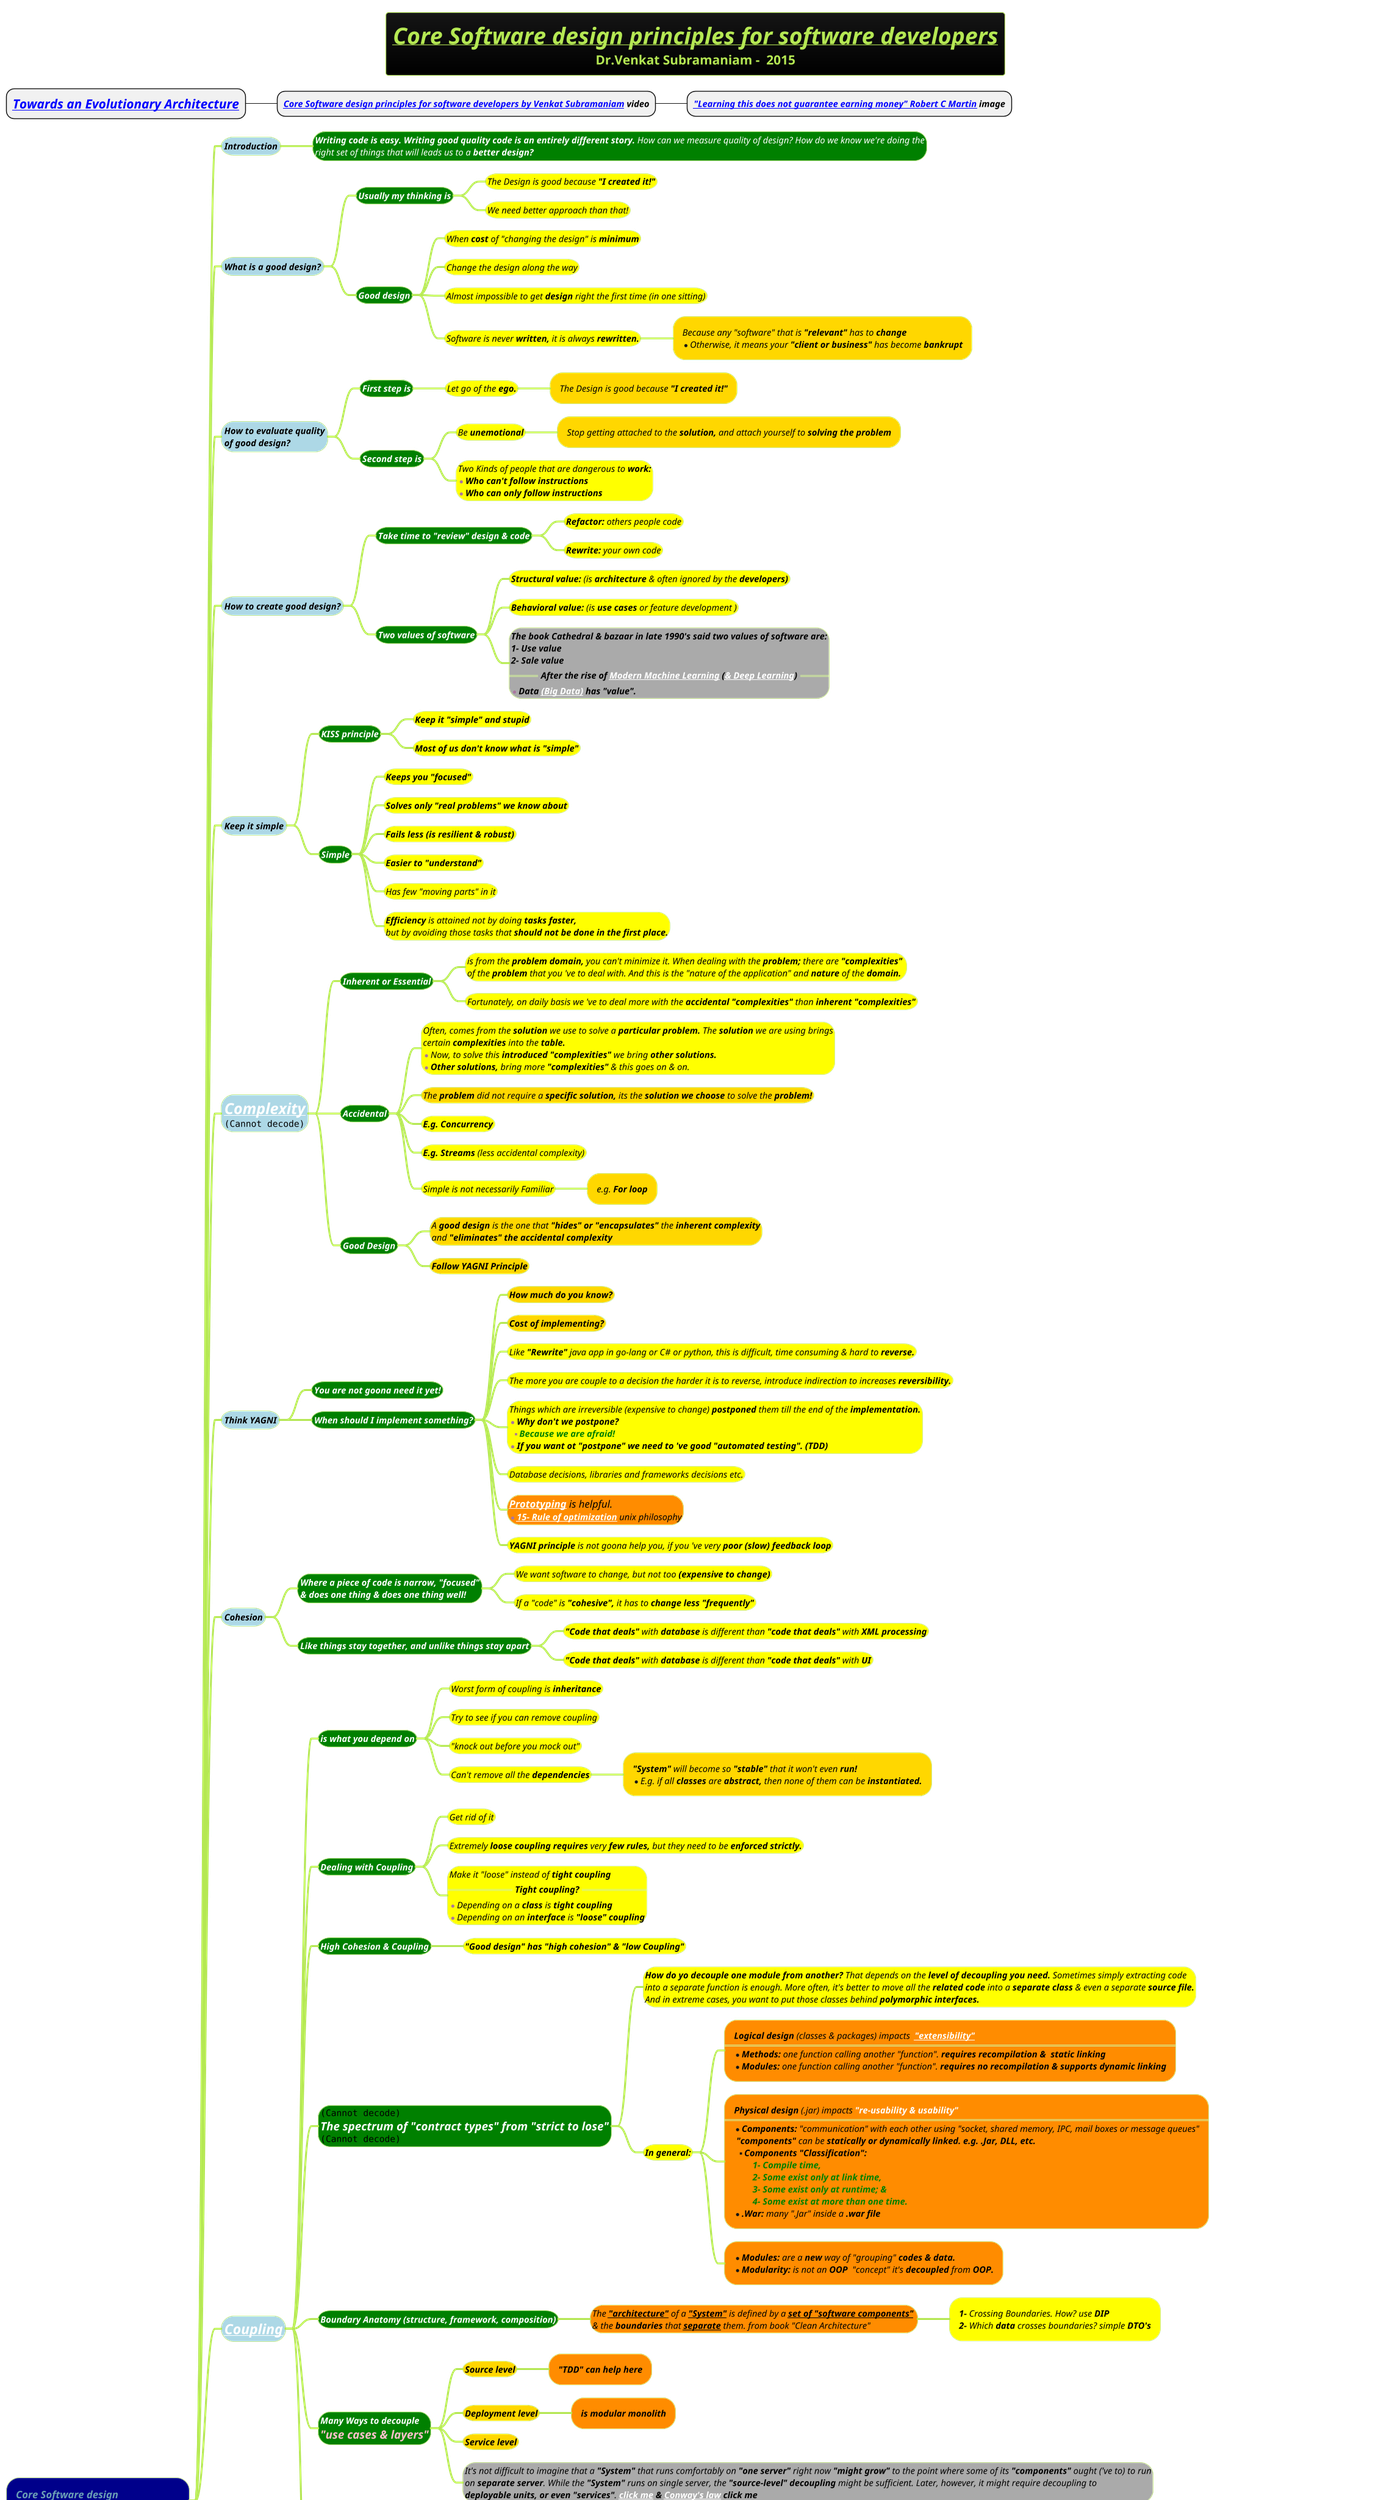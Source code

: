 @startmindmap
title =<i><b><u>Core Software design principles for software developers\nDr.Venkat Subramaniam -  2015
* ==<i><b>[[docs/3-programming-languages/Venkat-Subramaniam/Towards-an-Evolutionary-Architecture.puml Towards an Evolutionary Architecture]]
** <i><b>[[https://www.youtube.com/watch?v=llGgO74uXMI&ab_channel=Devoxx Core Software design principles for software developers by Venkat Subramaniam]] video
*** <i><b>[[docs/3-programming-languages/Venkat-Subramaniam/images/img_59.png "Learning this does not guarantee earning money" Robert C Martin]] image
!theme hacker

*[#darkblue] <i>Core Software design \n<i>principles for software developers
**[#lightblue] <i><color #black><size:14>Introduction
***[#green]:<i><color #white><size:14>**Writing code is easy. Writing good quality code is an entirely different story.** How can we measure quality of design? How do we know we're doing the
<i><color #white><size:14>right set of things that will leads us to a <b>better design?;

**[#lightblue] <i><color #black><size:14>What is a good design?
***[#green] <i><color #white><size:14><b>Usually my thinking is
****[#yellow] <i><color #black><size:14>The Design is good because <b>"I created it!"
****[#yellow] <i><color #black><size:14>We need better approach than that!
***[#green] <i><color #white><size:14><b>Good design
****[#yellow] <i><color #black><size:14>When **cost** of "changing the design" is <b>minimum
****[#yellow] <i><color #black><size:14>Change the design along the way
****[#yellow] <i><color #black><size:14>Almost impossible to get **design** right the first time (in one sitting)
****[#yellow] <i><color #black><size:14>Software is never **written,** it is always <b>rewritten.
*****[#gold] <i><color #black><size:14>Because any "software" that is **"relevant"** has to <b>change\n*<i><color #black><size:14>Otherwise, it means your **"client or business"** has become <b>bankrupt
**[#lightblue] <i><color #black><size:14>How to evaluate quality\n<i><color #black><size:14>of good design?
***[#green] <i><color #white><size:14><b>First step is
****[#yellow] <i><color #black><size:14>Let go of the <b>ego.
*****[#gold] <i><color #black><size:14>The Design is good because <b>"I created it!"
***[#green] <i><color #white><size:14><b>Second step is
****[#yellow] <i><color #black><size:14>Be <b>unemotional
*****[#gold] <i><color #black><size:14>Stop getting attached to the **solution,** and attach yourself to <b>solving the problem
****[#yellow] <i><color #black><size:14>Two Kinds of people that are dangerous to <b>work:\n*<b><i><color #black><size:14>Who can't follow instructions \n*<b><i><color #black><size:14>Who can only follow instructions
**[#lightblue] <i><color #black><size:14>How to create good design?
***[#green] <i><color #white><size:14><b>Take time to "review" design & code
****[#yellow] <i><color #black><size:14><b>Refactor:</b> others people code
****[#yellow] <i><color #black><size:14><b>Rewrite:</b> your own code
***[#green] <i><color #white><size:14><b>Two values of software
****[#yellow] <i><color #black><size:14><b>Structural value: </b>(is **architecture** & often ignored by the <b>developers)
****[#yellow] <i><color #black><size:14><b>Behavioral value: </b>(is **use cases** or feature development )
****[#a]:<i><color #black><size:14><b>The book Cathedral & bazaar in late 1990's said two values of software are:
<i><color #black><size:14><b>1- Use value
<i><color #black><size:14><b>2- Sale value
==<i><color #black><size:14><b>After the rise of [[docs/AI-ML-DL-Data-Science-and-BigData/machine-learning-ML/Modern-Machine-Learning.puml Modern Machine Learning]] ([[docs/AI-ML-DL-Data-Science-and-BigData/machine-learning-ML/3-deep-learning-DL/Deep-Learning.puml & Deep Learning]])==
*<i><color #black><size:14><b>Data [[docs/AI-ML-DL-Data-Science-and-BigData/big-data/big-data.puml (Big Data)]] has "value".;
**[#lightblue] <i><color #black><size:14>Keep it simple
***[#green] <i><color #white><size:14><b>KISS principle
****[#yellow] <i><color #black><size:14><b>Keep it "simple" and stupid
****[#yellow] <i><color #black><size:14><b>Most of us don't know what is <b>"simple"
***[#green] <i><color #white><size:14><b>Simple
****[#yellow] <i><color #black><size:14><b>Keeps you "focused"
****[#yellow] <i><color #black><size:14><b>Solves only "real problems" we know about
****[#yellow] <i><color #black><size:14><b>Fails less (is resilient & robust)
****[#yellow] <i><color #black><size:14><b>Easier to "understand"
****[#yellow] <i><color #black><size:14>Has few "moving parts" in it
****[#yellow] <i><color #black><size:14><b>Efficiency</b> is attained not by doing <b>tasks faster,\n<i><color #black><size:14>but by avoiding those tasks that <b>should not be done in the first place.
**[#lightblue] <i><color #black><size:24>[[docs/3-programming-languages/Venkat-Subramaniam/images/complexity-knowledge-and-Modularity.jpg Complexity]]\n<img:images/img_32.png>
***[#green] <i><color #white><size:14><b>Inherent or Essential
****[#yellow] <i><color #black><size:14>is from the **problem domain,** you can't minimize it. When dealing with the **problem;** there are **"complexities"** \n<i><color #black><size:14>of the **problem** that you 've to deal with. And this is the "nature of the application" and **nature** of the <b>domain.
****[#yellow] <i><color #black><size:14>Fortunately, on daily basis we 've to deal more with the <b>accidental "complexities"</b> than <b>inherent "complexities"
***[#green] <i><color #white><size:14><b>Accidental
****[#yellow]:<i><color #black><size:14>Often, comes from the **solution** we use to solve a **particular problem.** The **solution** we are using brings
<i><color #black><size:14>certain **complexities** into the <b>table.
*<i><color #black><size:14>Now, to solve this **introduced "complexities"** we bring <b>other solutions.
*<i><color #black><size:14>**Other solutions,** bring more **"complexities"** & this goes on & on.;
****[#gold] <i><color #black><size:14>The **problem** did not require a **specific solution,** its the **solution we choose** to solve the <b>problem!
****[#yellow] <i><color #black><size:14><b>E.g. Concurrency
****[#yellow] <i><color #black><size:14><b>E.g. Streams </b>(less accidental complexity)
****[#yellow] <i><color #black><size:14>Simple is not necessarily Familiar
*****[#gold] <i><color #black><size:14>e.g. <b>For loop
***[#green] <i><color #white><size:14><b>Good Design
****[#gold] <i><color #black><size:14>A **good design** is the one that **"hides" or "encapsulates"** the <b>inherent complexity\n<i><color #black><size:14>and <b>"eliminates" the <b>accidental complexity
****[#gold] <i><color #black><size:14><b>Follow YAGNI Principle
**[#lightblue] <i><color #black><size:14>Think YAGNI
***[#green] <i><color #white><size:14><b>You are not goona need it yet!
***[#green] <i><color #white><size:14><b>When should I implement something?
****[#gold] <i><color #black><size:14><b>How much do you know?
****[#gold] <i><color #black><size:14><b>Cost of implementing?
****[#yellow] <i><color #black><size:14>Like **"Rewrite"** java app in go-lang or C# or python, this is difficult, time consuming & hard to <b>reverse.
****[#yellow] <i><color #black><size:14>The more you are couple to a decision the harder it is to reverse, introduce indirection to increases <b>reversibility.
****[#yellow] <i><color #black><size:14>Things which are irreversible (expensive to change) **postponed** them till the end of the <b>implementation.\n*<b><i><color #black><size:14>Why don't we postpone?\n**<b><i><color #green><size:14>Because we are afraid!\n*<b><i><color #black><size:14>If you want ot "postpone" we need to 've good "automated testing". (TDD)
****[#yellow] <i><color #black><size:14>Database decisions, libraries and frameworks decisions etc.
****[#darkorange] <i><color #black><size:16>**[[docs/1-Requirement-Engineering/MVP-PoC-and-case-study/Prototyping.puml Prototyping]]** is helpful. \n*<i><color #black><size:14>**[[docs/3-programming-languages/Venkat-Subramaniam/Unix-Philosophy.puml 15- Rule of optimization]]** unix philosophy
****[#yellow] <i><color #black><size:14>**YAGNI principle** is not goona help you, if you 've very <b>poor (slow) feedback loop
**[#lightblue] <i><color #black><size:14>Cohesion
***[#green] <i><color #white><size:14><b>Where a piece of code is narrow, "focused"\n<i><color #white><size:14><b>& does one thing & does one thing well!
****[#yellow] <i><color #black><size:14>We want software to change, but not too <b>(expensive to change)
****[#yellow] <i><color #black><size:14>If a "code" is **"cohesive",** it has to <b>change less "frequently"
***[#green] <i><color #white><size:14><b>Like things stay together, and unlike things stay apart
****[#yellow] <i><color #black><size:14>**"Code that deals"** with **database** is different than **"code that deals"** with <b>XML processing
****[#yellow] <i><color #black><size:14>**"Code that deals"** with **database** is different than **"code that deals"** with <b>UI
**[#lightblue] <i><color #black><size:22>[[docs/3-programming-languages/Venkat-Subramaniam/images/img_51.png Coupling]]
***[#green] <i><color #white><size:14><b>is what you depend on
****[#yellow] <i><color #black><size:14>Worst form of coupling is <b>inheritance
****[#yellow] <i><color #black><size:14>Try to see if you can remove coupling
****[#yellow] <i><color #black><size:14>"knock out before you mock out"
****[#yellow] <i><color #black><size:14>Can't remove all the <b>dependencies
*****[#gold] <i><color #black><size:14>**"System"** will become so **"stable"** that it won't even <b>run!\n*<i><color #black><size:14>E.g. if all **classes** are **abstract,** then none of them can be <b>instantiated.

***[#green] <b><i><color #white><size:14>Dealing with Coupling
****[#yellow] <i><color #black><size:14>Get rid of it
****[#yellow] <i><color #black><size:14>Extremely **loose coupling requires** very **few rules,** but they need to be <b>enforced strictly.
****[#yellow]:<i><color #black><size:14>Make it "loose" instead of <b>tight coupling
==<b><i><color #black><size:14>Tight coupling?==
*<i><color #black><size:14>Depending on a <b>class</b> is <b>tight coupling
*<i><color #black><size:14>Depending on an<b> interface</b> is <b>"loose" coupling;
***[#green] <i><color #white><b><size:14>High Cohesion & Coupling
****[#yellow] <i><color #black><size:14><b>"Good design" has "high cohesion" & "low Coupling"
***[#green] <i><color #white><b><size:14><img:images/img_42.png{scale=0.935}>\n<i><color #white><b><size:18>The spectrum of "contract types" from "strict to lose"\n<img:images/img_46.png>
****[#yellow]:<i><color #black><size:14>**How do yo decouple one module from another?** That depends on the **level of decoupling you need.** Sometimes simply extracting code
<i><color #black><size:14>into a separate function is enough. More often, it's better to move all the **related code** into a **separate class** & even a separate **source file.**
<i><color #black><size:14>And in extreme cases, you want to put those classes behind <b>polymorphic interfaces.;

****[#yellow] <i><color #black><b><size:14>In general:
*****[#darkorange]:<i><color #black><size:14>**Logical design** (classes & packages) impacts <color #white><b> [[docs/3-programming-languages/Venkat-Subramaniam/Towards-an-Evolutionary-Architecture.puml "extensibility"]]
====
*<i><color #black><size:14>**Methods:** one function calling another "function". <b>requires recompilation &  static linking
*<i><color #black><size:14>**Modules:** one function calling another "function". <b>requires no recompilation & supports dynamic linking;
*****[#darkorange]:<i><color #black><size:14>**Physical design** (.jar) impacts <color #white><b>"re-usability & usability"
====
*<i><color #black><size:14>**Components:** "communication" with each other using "socket, shared memory, IPC, mail boxes or message queues"
<i><color #black><size:14> **"components"** can be <b>statically or dynamically linked. e.g. .Jar, DLL, etc.
**<i><color #black><size:14>**Components "Classification":**
<i><color #green><size:14><b>\t1- Compile time,
<i><color #green><size:14><b>\t2- Some exist only at link time,
<i><color #green><size:14><b>\t3- Some exist only at runtime; &
<i><color #green><size:14><b>\t4- Some exist at more than one time.
*<i><color #black><size:14>**.War:** many ".Jar" inside a <b>.war file;
*****[#darkorange] *<i><color #black><size:14>**Modules:** are a **new** way of "grouping" <b>codes & data.\n*<i><color #black><size:14>**Modularity:** is not an **OOP**  "concept" it's **decoupled** from <b>OOP.
***[#green] <i><color #white><b><size:14>Boundary Anatomy (structure, framework, composition)
****[#darkorange] <i><color #black><size:14>The **<u>"architecture"</u>** of a **<u>"System"</u>** is defined by a <u>**set of "software components"**</u> \n<i><color #black><size:14>& the **boundaries** that <u><b>separate</u> them. from book "Clean Architecture"
*****[#yellow] <i><color #black><size:14>**1-** Crossing Boundaries. How? use <b>DIP\n<i><color #black><size:14>**2-** Which **data** crosses boundaries? simple <b>DTO's
***[#green] <i><color #white><size:14><b>Many Ways to decouple \n<i><b><color:pink><size:18>"use cases & layers"
****[#gold] <i><color #black><size:14><b>Source level
*****[#darkorange] <i><color #black><size:14><b>"TDD" can help here
****[#gold] <i><color #black><size:14><b>Deployment level
*****[#darkorange] <i><color #black><size:14><b>is modular monolith
****[#gold] <i><color #black><size:14><b>Service level
****[#a]:<i><color #black><size:14>It's not difficult to imagine that a **"System"** that runs comfortably on **"one server"** right now **"might grow"** to the point where some of its **"components"** ought ('ve to) to run
<i><color #black><size:14>on **separate server**. While the **"System"** runs on single server, the **"source-level" decoupling** might be sufficient. Later, however, it might require decoupling to
<i><color #black><size:14>**deployable units, or even "services"**. <b>[[docs/3-programming-languages/Venkat-Subramaniam/images/img_54.jpg click me]] & [[a Conway's law]] click me;
***[#green] <i><color #white><b><size:14>Software component \n<i><color #white><b><size:14>boundaries means:
****[#darkorange] <i><color #black><size:14>**1- Boundary** crossing at <b>runtime:\n<i><color #black><size:14> <b>(source code dependencies)
*****[#yellow]:*<i><color #black><size:14>**Communication** through <b>function calling.
**<i><color #green><size:14><b>f.(o) is same as o.f()
*<i><color #black><size:14>**Communication** is <b>fast & inexpensive
*<i><color #black><size:14>requires <b>recompilation & static linking
*<i><color #black><size:14>"components" are delivered as <b>source code
*<i><color #black><size:14>function calling is on "same" <b>processor & address space;
******[#yellow] <i><color #black><size:14><img:images/img_48.png> <img:images/img_53.jpg{scale=0.89}> <img:images/img_49.png{scale=0.72}>
****[#darkorange] <i><color #black><size:14>**2- Deployment**\n<i><color #black><size:14><b>component boundary
*****[#yellow]:*<i><color #black><size:14>**Communication** through <b>function calling
*<i><color #black><size:14>**Communication** is <b>fast & inexpensive
*<i><color #green><size:14>requires <b>no recompilation & supports dynamic linking
**<i><color #green><size:14>**changes** to the **"source code"** in one **module/class** don't
<i><color #green><size:14>     force others to be <b>rebuilt & redeployed.
*<i><color #green><size:14>"components" are delivered as <b>.Jar, DLL, .class files in java
*<i><color #black><size:14>function calling is on "same" <b>processor & address space;
******[#yellow] <i><color #black><size:14><img:images/img_47.png>    <img:images/img_50.png{scale=0.9}>
*******[#a]:<i><color #black><size:14>**[[docs/3-programming-languages/Venkat-Subramaniam/images/complexity-knowledge-and-Modularity.jpg Modularity]]** decreases the **model-code gap** & increases <b>"abstraction"
<img:images/img_53.png{scale=0.8}>
<i><color #black><size:14>Still **cost is higher** because you 've to know about <b>[[docs/3-programming-languages/Venkat-Subramaniam/images/complexity-knowledge-and-Modularity.jpg modularity]] click me;
****[#darkorange] <i><color #black><size:14>**3- Thread boundary**
*****[#yellow] <i><color #black><size:14>are not boundaries both **source code dependencies & deployment component boundary** can make use of <b>threads.
****[#darkorange] <i><color #black><size:14>**4- Local Process boundary**
*****[#a]:*<b><i><color #black><size:14>[[docs/books/1-books-backlog/operating-system/operating-system.puml local processes "communicate" with each other using "socket, shared memory, IPC, mail boxes or message queues"]]
*<i><color #black><size:14>**Communication** across **local process boundaries** involve:
**<i><color #black><size:14><b>[[docs/books/1-books-backlog/operating-system/operating-system.puml operating system calls, data marshalling & decoding, & inter-process context switches which are moderately expensive]]
*<i><color #black><size:14>**Communication** is <b>fast & expensive
*<i><color #yellow><size:14>local processes can be <b>statically or dynamically linked
*<i><color #yellow><size:14>**"Components"** are delivered in <b>binary or .Jar, DLL</b> or some equivalent form.
*<i><color #yellow><size:14>Processes execute on "same" <b>processor or multi-core but "separate address space". [[docs/books/1-books-backlog/operating-system/operating-system.puml click me]];
****[#darkorange] <i><color #black><size:14>**5- Services Boundary:**
*****[#yellow]:*<i><color #black><size:14>Service is a <b>process
*<i><color #black><size:14>"Service" don't depend upon <b>physical location
*<i><color #black><size:14>Two communicating "services" may, or may not, operate in the "same" <b><u>physical processor or multi-core machine.
*<i><color #black><size:14>The **"services"** assume that all **"communication"** take place <b>over the network.
*<i><color #black><size:14>**Communication** across **"service boundaries"** are very **slow** compared to <b>function calls;
**[#lightblue] <i><color #black><size:14>Keep it DRY!
***[#green] <i><color #white><b><size:14>Don't Repeat yourself
****[#yellow]:<i><color #black><size:14>Don't duplicate <b>code
====
*<i><color #black><size:14>Every "piece of knowledge" in a "System" should 've <b><u>single unambiguous authoritative representation
*<i><color #black><size:14>It "reduces" the "cost" of "development"
*<i><color #black><size:14>The future you will thank you!
*<i><color #black><size:14><b>Do code refactor!
**<i><color #black><size:14><b>Some tools:
*** <i><color #black><size:14><b>CPD (Copy paste detector)
*** <i><color #black><size:14><b>Simian (means monkey)</b> Detects code if you copy & pasted code at several places;

****[#yellow] <i><color #black><size:14>Don't duplicate <b>effort
*****[#gold] <i><color #black><size:14><b>A cascade change
**[#lightblue] <i><color #black><size:14>Focus on "Single Responsibility Principle"\n*<i><b>[[docs/3-programming-languages/Venkat-Subramaniam/Unix-Philosophy.puml 2- Rule of Clarity]]
***[#green] <i><color #white><size:14><b>Long Methods
****[#yellow]:<i><color #black><size:14><b>//Comment...

<i><color #black><size:14>Code...

<i><color #black><size:14><b>//Comment...

<i><color #black><size:14>Code...

<i><color #black><size:14><b>//Comment...

<i><color #black><size:14>Code...

<i><color #black><size:14><b>//Comment...

<i><color #black><size:14>Code...;
*****[#gold]:<i><color #black><size:14><b>Long Methods are bad:</b>
*<i><color #black><size:14>Hard to test <b>(TDD)
*<i><color #black><size:14>Hard to read
*<i><color #black><size:14>Hard to remember
*<i><color #black><size:14>Obscured business rules
*<i><color #black><size:14>Hard to <b>reuse
*<i><color #black><size:14>Leads to duplication
*<i><color #black><size:14>many reasons to change
*<i><color #black><size:14>Can't be optimized by anything
*<i><color #black><size:14>Lot of variables...
*<i><color #black><size:14>Not developer friendly
*<i><color #black><size:14><b>Mixed levels
*<i><color #black><size:14>Obsolete comments
*<i><color #black><size:14>Hard to debug <b>(victim);
******[#yellow] <i><color #black><size:14><b>Opposite of:\n*<i><color #black><size:14><b>High Cohesion\n*<i><color #black><size:14><b>Low Coupling
****[#yellow]:<i><color #black><size:14><b>How "long" is a "long method"?
*<i><color #black><size:14><b>The answer is <b>"SLAP"</b> (Single Level of Abstraction)
*<i><color #black><size:14>Don't comment "bad code" instead <b>refactor bad code
*<i><color #black><size:14>Don't comment **"What",** instead <b>comment "Why"
*<i><color #black><size:14>A good code is like a <b>joke
**<i><color #black><size:14>refactor it if it doesnt work;
***[#green] <i><color #white><size:14><b>SLAP
***[#green] <i><color #white><size:14><b>Compose Method Pattern
****[#gold] <i><color #black><size:14><b>Self documenting code
**[#lightblue] <i><color #black><size:14>Don't violate the \n<i><color #black><size:14>Open-Closed Principle (OCP)
***[#green] <i><color #white><size:14><b>"Software module" should be "open" for\n<i><color #white><size:14><b>"extension" but "closed" for "modification"
****[#gold] <i><color #black><size:14><b>Abstraction
****[#gold] <i><color #black><size:14><b>Polymorphism
***[#green] <i><color #white><size:14><b>Two options: to make an "enhancement":
****[#gold] <i><color #black><size:14><b>1- Change an existing code <size:20><&circle-x>
****[#gold] <i><color #black><size:14><b>2- Add a small new "module" of code <&check>
***[#green] <i><color #white><size:14><b>A class/code can't be "infinitely extensible,"
****[#gold] <i><color #black><size:14>It is only extensible for <b>"what you design for"!
****[#gold] <i><color #black><size:14>Who can make extensible?\n*<i><color #black><size:14>We need to know <b>software & domain knowledge
***[#green] <i><color #white><b><size:14>Three Kinds of people in we work with:
****[#yellow] *<i><color #black><size:14><b>People with domain knowledge but no clue of Software design\n*<i><color #black><size:14>Too many in an organization
****[#yellow] *<i><color #black><size:14><b>People with no clue of domain knowledge but with knowledge the Software design\n*<i><color #black><size:14>Too many in an organization
****[#gold] *<i><color #black><size:18><b>People with domain knowledge & also knowledge of the Software design\n*<i><color #black><size:14>Very few in an organization
**[#lightblue] <i><color #black><size:14>Keep in mind \n<i><color #black><size:14>Liskov's Substitution Principle
***[#green] <i><color #white><b><size:14>Inheritance overused
****[#gold] *<i><color #black><size:14>Bad thing!
***[#green] <i><color #white><b><size:14>Inheritance should be used \n<i><color #white><b><size:14>only for substitutability
****[#gold] *<i><color #black><size:14>If **an object of B** should be "used" anywhere **an object of of A** is used then use <b>inheritance.
****[#gold] *<i><color #black><size:14>If **an object of B** should "use" **an object of A**, then use <b>"composition or delegation".
****[#yellow] *<i><color #black><size:14>**Inheritance** demands more from a "developer" than **composition or delegation** does.
****[#yellow]:*<i><color #black><size:14>**Services** of the **derived class** should "require" no more & "promise" no less than the corresponding
<i><color #black><size:14>**"services"** of the <b>base class.
==<i><color #black><b><size:14>Why?==
*<i><color #black><size:14>**Reason:** The "user" of a **base class** should be able to "use" an **instance** of a <b>derived class</b> without
<i><color #black><size:14>knowing the difference.
==<i><color #black><b><size:14>How?==
*<i><color #black><size:14>You & I 've to make sure that we protect it at the <b>"code level."</b> Otherwise design begins to fall apart.
<i><color #black><size:14>And we don't know why it's falling apart.
*<i><color #black><size:14>Violation of the <b>"Liskov's substitution principle"</b> may result in violation of the <b>Open-Closed Principle (OCP);
***[#green] <i><color #white><b><size:14>Good
****[#yellow] <i><color #black><size:14>Public vs. protected in base vs. derived class
****[#yellow] <i><color #black><size:14>Derived functions can't throw any new checked exceptions no thrown by the base class (Unless the new exception extends the old one...)
****[#yellow] <i><color #black><size:14>Collection of derived class does not extend from collection of base class.
****[#yellow]:<i><color #black><size:14>Use **Composition or delegation** instead of **inheritance** unless:
*<i><color #black><size:14>You want <b>substitutability;
***[#green] <i><color #white><b><size:14>Bad
****[#gold]:<b><i><color #black><size:14>Should I violate LSP or should I violate DRY & OCP?
<i><color #black><size:14>If I violate LSP then the user of the class probably is gonna violate <b>OCP.</b> I would rather violate it, then violate myself & force to violate as well
<i><color #black><size:14>the sin is in me I don't want you the part of sin as a user of my class.
==<i><color #black><size:14><b><u>What if I don't had to violate it at all?==;
**[#lightblue] <i><color #black><size:14>Decouple using the \n<i><color #black><size:14>Dependency Inversion Principle
***[#yellow] <i><color #black><size:14>"Every single line of **code"** that **"uses"** the "**new** keyword" violates <b>"DIP".
***[#green] <i><color #white><b><size:14>A "class" should not "depend" on "another class", they both should\n<i><color #white><b><size:14>'ve to "depend" on an "abstraction" (interface<color:lime>/abstract) class.
****[#yellow] <i><color #black><size:14>lowers the coupling
****[#yellow] <i><color #black><b><size:14>Use with caution
****[#a] <i><color #black><size:14>**Interface/Abstract class** has its own <b>[[docs/3-programming-languages/Venkat-Subramaniam/images/img_57.png drawback]]
****[#yellow] <i><color #black><size:14>Use more **lambda expressions** as "implementors" of \n<i><color #black><size:14>the **interface/abstract classes** rather than using the \n<i><color #black><size:14>"anonymous inner classes" or "regular classes".
**[#lightblue] <i><color #black><size:14>Keep "interfaces Cohesive" with \n<i><color #black><size:14>"Interface Segregation Principle"
***[#green] <i><color #white><b><size:14>"Code" should not depend on "methods" it doesn't "use".
****[#yellow] <i><color #black><size:14>The **goal** of the **ISP** is to reduce the side-effects of using large interfaces by breaking them into smaller, more specific interfaces.
****[#yellow] <i><color #black><size:14>Really is **"cohesion", "Single Responsibility Principle" (SRP)** \n<i><color #black><size:14>but at the <b>interface-level.
**[#lightblue] <i><color #black><size:14>When to apply these principles?
***[#green] <i><color #white><b><size:18>2-Phases \n<i><color #white><b><size:18>of Design:
****[#yellow]:<i><color #black><size:14>**Strategic Design:** very high-level design.
*<i><color #black><size:14>Gives "direction & ideas" <b>to go to.
*<i><color #black><size:14>**SOLID, YAGNI, DRY, & other principles** are used **little bit** during <b>strategic design.;
****[#yellow]:<i><color #black><size:14>**Tactical Design:** often low-level design,
*<i><color #black><size:14>Paves the way to refine those "directions & ideas" into realities of the project
*<i><color #black><size:14>**SOLID, YAGNI, DRY, & other principles** are used **a lot** during <b>tactical design.;
***[#green] <i><color #white><b><size:18>How to apply these principles?
****[#gold] <i><color #black><size:14>Machine Learning <b>"Model" "Testing" is different than <b>(TDD)</b> that is:
*****[#gold] <i><color #black><size:11><b>"Testing" "Model's"
******[#darkorange] <i><color #black><size:14>**1-** Prediction\n<i><color #black><size:14>**2-** Pattern recognition\n<i><color #black><size:14>**3-** Optimization & decision making
****[#yellow] <i><color #black><size:14>**1-** Use as a way to discuss **"among developers",** sit down with "developers" & say \n<i><color #black><size:14>hey if we do this we may **violate LSP or OCP or DIP.** So apply <b>YAGNI & postpone
****[#yellow]:<i><color #black><size:14>**2-** Use during <b>(TDD)
==<i><color #black><size:14><b>How?==
*<i><color #black><size:14>When start writing **Test cases**, ask "yourself" the following <b>questions:
**<i><color #black><size:14>What does this **"test"** do?
**<i><color #black><size:14>How does this "feels" to "use" this <b>object?
**<i><color #black><size:14>What are the <b>consequences?
***<i><color #black><size:14>Am I increasing coupling when I'm using this particular object?
***<i><color #black><size:14>What is <b>"cohesion"?
****<i><color #black><size:14>What is the **"responsibility"** of the "class" I'm <b>designing?
****<i><color #black><size:14>If I **"use"** this particular **"code"**, am I going to **violate (OCP)** here?
****<i><color #black><size:14>Should I really "use" **DIP** to gain access & **test** this <b>code?
<img:images/img_44.png{scale=0.81}>;
****[#gold] <i><color #black><size:14>**3-** Micheal Feathers: said In "OOP" we **"encapsulate"** the **"moving parts"**, in "FP" we **"eliminate"** the <b>"moving parts"
**[#lightblue] <i><color #black><size:14>Summary [[docs/3-programming-languages/Venkat-Subramaniam/images/img_55.png click me]]\n<img:images/img_55.png{scale=.16}>

@endmindmap
